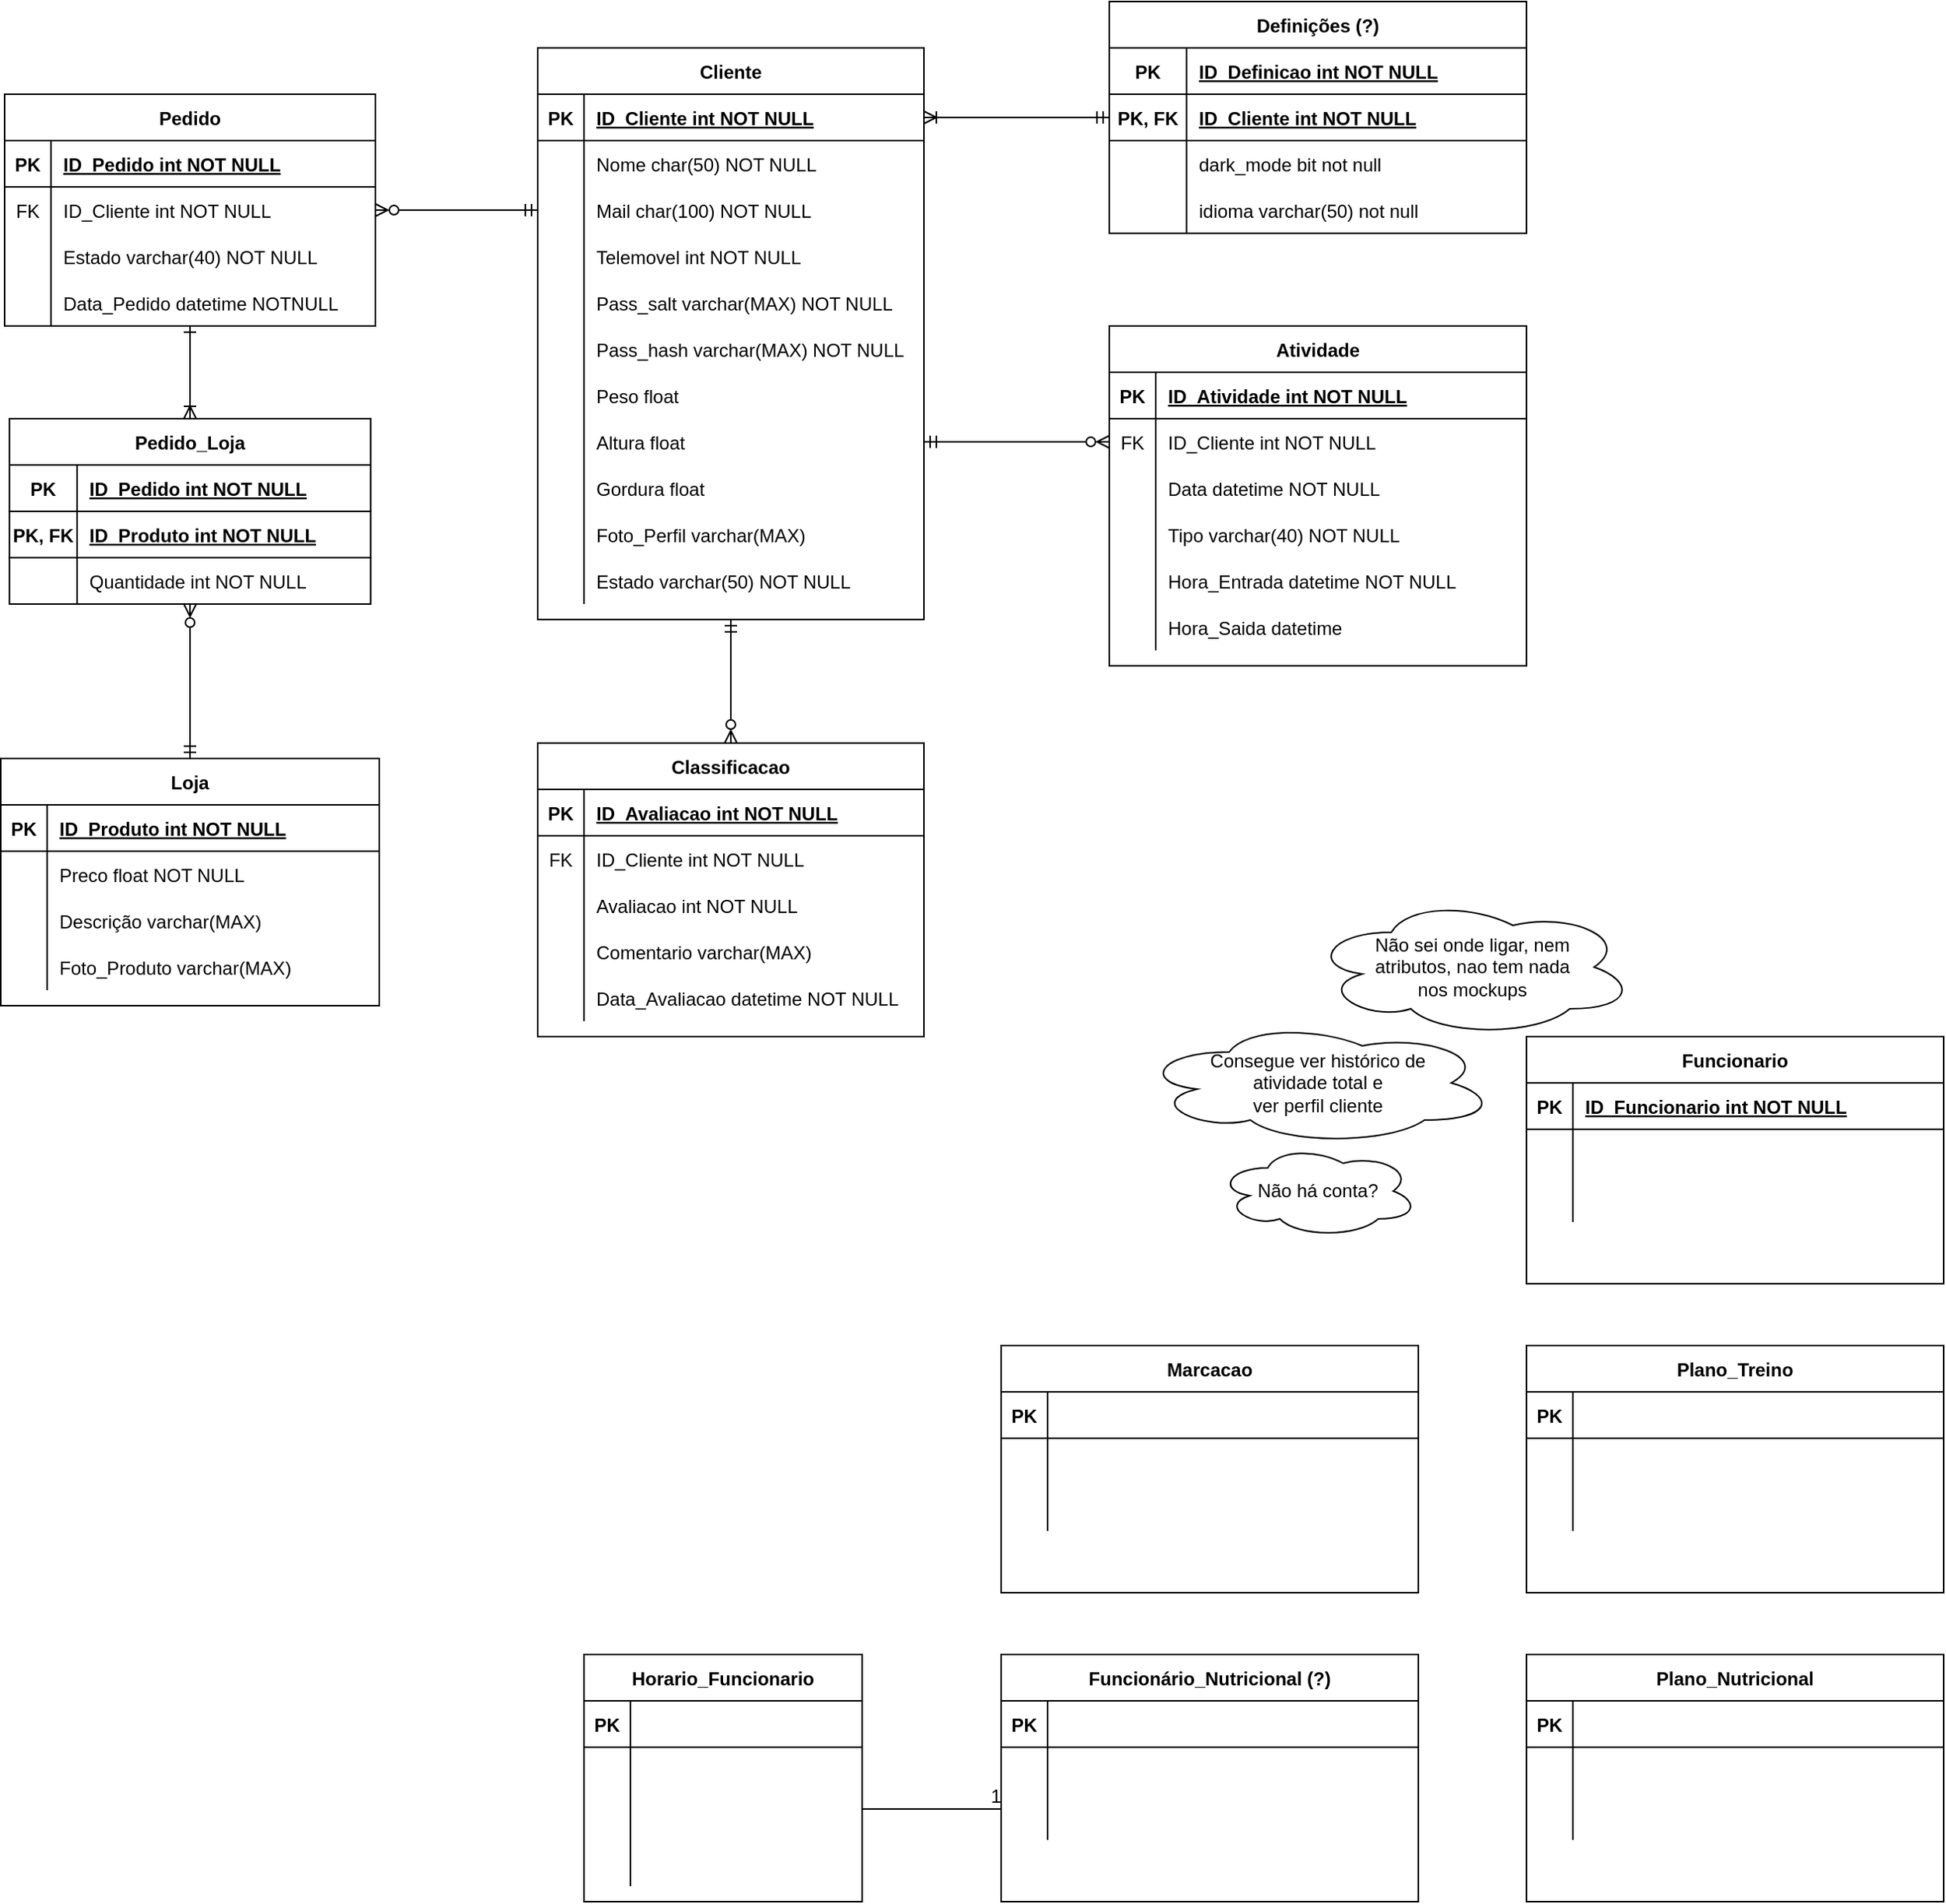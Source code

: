 <mxfile version="20.5.1" type="device"><diagram id="R2lEEEUBdFMjLlhIrx00" name="Page-1"><mxGraphModel dx="2231" dy="756" grid="1" gridSize="10" guides="1" tooltips="1" connect="1" arrows="1" fold="1" page="1" pageScale="1" pageWidth="850" pageHeight="1100" math="0" shadow="0" extFonts="Permanent Marker^https://fonts.googleapis.com/css?family=Permanent+Marker"><root><mxCell id="0"/><mxCell id="1" parent="0"/><mxCell id="C-vyLk0tnHw3VtMMgP7b-1" value="" style="edgeStyle=entityRelationEdgeStyle;endArrow=ERmandOne;startArrow=ERoneToMany;endFill=0;startFill=0;entryX=0;entryY=0.5;entryDx=0;entryDy=0;" parent="1" source="C-vyLk0tnHw3VtMMgP7b-24" target="k7tFB2n0Ae5cOl9miFBX-70" edge="1"><mxGeometry width="100" height="100" relative="1" as="geometry"><mxPoint x="340" y="720" as="sourcePoint"/><mxPoint x="440" y="620" as="targetPoint"/></mxGeometry></mxCell><mxCell id="C-vyLk0tnHw3VtMMgP7b-2" value="Definições (?)" style="shape=table;startSize=30;container=1;collapsible=1;childLayout=tableLayout;fixedRows=1;rowLines=0;fontStyle=1;align=center;resizeLast=1;" parent="1" vertex="1"><mxGeometry x="490" y="90" width="270" height="150" as="geometry"/></mxCell><mxCell id="C-vyLk0tnHw3VtMMgP7b-3" value="" style="shape=partialRectangle;collapsible=0;dropTarget=0;pointerEvents=0;fillColor=none;points=[[0,0.5],[1,0.5]];portConstraint=eastwest;top=0;left=0;right=0;bottom=1;" parent="C-vyLk0tnHw3VtMMgP7b-2" vertex="1"><mxGeometry y="30" width="270" height="30" as="geometry"/></mxCell><mxCell id="C-vyLk0tnHw3VtMMgP7b-4" value="PK" style="shape=partialRectangle;overflow=hidden;connectable=0;fillColor=none;top=0;left=0;bottom=0;right=0;fontStyle=1;" parent="C-vyLk0tnHw3VtMMgP7b-3" vertex="1"><mxGeometry width="50" height="30" as="geometry"><mxRectangle width="50" height="30" as="alternateBounds"/></mxGeometry></mxCell><mxCell id="C-vyLk0tnHw3VtMMgP7b-5" value="ID_Definicao int NOT NULL" style="shape=partialRectangle;overflow=hidden;connectable=0;fillColor=none;top=0;left=0;bottom=0;right=0;align=left;spacingLeft=6;fontStyle=5;" parent="C-vyLk0tnHw3VtMMgP7b-3" vertex="1"><mxGeometry x="50" width="220" height="30" as="geometry"><mxRectangle width="220" height="30" as="alternateBounds"/></mxGeometry></mxCell><mxCell id="k7tFB2n0Ae5cOl9miFBX-70" value="" style="shape=tableRow;horizontal=0;startSize=0;swimlaneHead=0;swimlaneBody=0;fillColor=none;collapsible=0;dropTarget=0;points=[[0,0.5],[1,0.5]];portConstraint=eastwest;top=0;left=0;right=0;bottom=1;" parent="C-vyLk0tnHw3VtMMgP7b-2" vertex="1"><mxGeometry y="60" width="270" height="30" as="geometry"/></mxCell><mxCell id="k7tFB2n0Ae5cOl9miFBX-71" value="PK, FK" style="shape=partialRectangle;connectable=0;fillColor=none;top=0;left=0;bottom=0;right=0;fontStyle=1;overflow=hidden;" parent="k7tFB2n0Ae5cOl9miFBX-70" vertex="1"><mxGeometry width="50" height="30" as="geometry"><mxRectangle width="50" height="30" as="alternateBounds"/></mxGeometry></mxCell><mxCell id="k7tFB2n0Ae5cOl9miFBX-72" value="ID_Cliente int NOT NULL" style="shape=partialRectangle;connectable=0;fillColor=none;top=0;left=0;bottom=0;right=0;align=left;spacingLeft=6;fontStyle=5;overflow=hidden;" parent="k7tFB2n0Ae5cOl9miFBX-70" vertex="1"><mxGeometry x="50" width="220" height="30" as="geometry"><mxRectangle width="220" height="30" as="alternateBounds"/></mxGeometry></mxCell><mxCell id="C-vyLk0tnHw3VtMMgP7b-6" value="" style="shape=partialRectangle;collapsible=0;dropTarget=0;pointerEvents=0;fillColor=none;points=[[0,0.5],[1,0.5]];portConstraint=eastwest;top=0;left=0;right=0;bottom=0;" parent="C-vyLk0tnHw3VtMMgP7b-2" vertex="1"><mxGeometry y="90" width="270" height="30" as="geometry"/></mxCell><mxCell id="C-vyLk0tnHw3VtMMgP7b-7" value="" style="shape=partialRectangle;overflow=hidden;connectable=0;fillColor=none;top=0;left=0;bottom=0;right=0;" parent="C-vyLk0tnHw3VtMMgP7b-6" vertex="1"><mxGeometry width="50" height="30" as="geometry"><mxRectangle width="50" height="30" as="alternateBounds"/></mxGeometry></mxCell><mxCell id="C-vyLk0tnHw3VtMMgP7b-8" value="dark_mode bit not null" style="shape=partialRectangle;overflow=hidden;connectable=0;fillColor=none;top=0;left=0;bottom=0;right=0;align=left;spacingLeft=6;" parent="C-vyLk0tnHw3VtMMgP7b-6" vertex="1"><mxGeometry x="50" width="220" height="30" as="geometry"><mxRectangle width="220" height="30" as="alternateBounds"/></mxGeometry></mxCell><mxCell id="C-vyLk0tnHw3VtMMgP7b-9" value="" style="shape=partialRectangle;collapsible=0;dropTarget=0;pointerEvents=0;fillColor=none;points=[[0,0.5],[1,0.5]];portConstraint=eastwest;top=0;left=0;right=0;bottom=0;" parent="C-vyLk0tnHw3VtMMgP7b-2" vertex="1"><mxGeometry y="120" width="270" height="30" as="geometry"/></mxCell><mxCell id="C-vyLk0tnHw3VtMMgP7b-10" value="" style="shape=partialRectangle;overflow=hidden;connectable=0;fillColor=none;top=0;left=0;bottom=0;right=0;" parent="C-vyLk0tnHw3VtMMgP7b-9" vertex="1"><mxGeometry width="50" height="30" as="geometry"><mxRectangle width="50" height="30" as="alternateBounds"/></mxGeometry></mxCell><mxCell id="C-vyLk0tnHw3VtMMgP7b-11" value="idioma varchar(50) not null" style="shape=partialRectangle;overflow=hidden;connectable=0;fillColor=none;top=0;left=0;bottom=0;right=0;align=left;spacingLeft=6;" parent="C-vyLk0tnHw3VtMMgP7b-9" vertex="1"><mxGeometry x="50" width="220" height="30" as="geometry"><mxRectangle width="220" height="30" as="alternateBounds"/></mxGeometry></mxCell><mxCell id="k7tFB2n0Ae5cOl9miFBX-222" style="edgeStyle=orthogonalEdgeStyle;rounded=0;orthogonalLoop=1;jettySize=auto;html=1;entryX=0.5;entryY=0;entryDx=0;entryDy=0;startArrow=ERmandOne;startFill=0;endArrow=ERzeroToMany;endFill=0;" parent="1" source="C-vyLk0tnHw3VtMMgP7b-23" target="k7tFB2n0Ae5cOl9miFBX-203" edge="1"><mxGeometry relative="1" as="geometry"/></mxCell><mxCell id="C-vyLk0tnHw3VtMMgP7b-23" value="Cliente" style="shape=table;startSize=30;container=1;collapsible=1;childLayout=tableLayout;fixedRows=1;rowLines=0;fontStyle=1;align=center;resizeLast=1;" parent="1" vertex="1"><mxGeometry x="120" y="120" width="250" height="370" as="geometry"/></mxCell><mxCell id="C-vyLk0tnHw3VtMMgP7b-24" value="" style="shape=partialRectangle;collapsible=0;dropTarget=0;pointerEvents=0;fillColor=none;points=[[0,0.5],[1,0.5]];portConstraint=eastwest;top=0;left=0;right=0;bottom=1;" parent="C-vyLk0tnHw3VtMMgP7b-23" vertex="1"><mxGeometry y="30" width="250" height="30" as="geometry"/></mxCell><mxCell id="C-vyLk0tnHw3VtMMgP7b-25" value="PK" style="shape=partialRectangle;overflow=hidden;connectable=0;fillColor=none;top=0;left=0;bottom=0;right=0;fontStyle=1;" parent="C-vyLk0tnHw3VtMMgP7b-24" vertex="1"><mxGeometry width="30" height="30" as="geometry"><mxRectangle width="30" height="30" as="alternateBounds"/></mxGeometry></mxCell><mxCell id="C-vyLk0tnHw3VtMMgP7b-26" value="ID_Cliente int NOT NULL " style="shape=partialRectangle;overflow=hidden;connectable=0;fillColor=none;top=0;left=0;bottom=0;right=0;align=left;spacingLeft=6;fontStyle=5;" parent="C-vyLk0tnHw3VtMMgP7b-24" vertex="1"><mxGeometry x="30" width="220" height="30" as="geometry"><mxRectangle width="220" height="30" as="alternateBounds"/></mxGeometry></mxCell><mxCell id="C-vyLk0tnHw3VtMMgP7b-27" value="" style="shape=partialRectangle;collapsible=0;dropTarget=0;pointerEvents=0;fillColor=none;points=[[0,0.5],[1,0.5]];portConstraint=eastwest;top=0;left=0;right=0;bottom=0;" parent="C-vyLk0tnHw3VtMMgP7b-23" vertex="1"><mxGeometry y="60" width="250" height="30" as="geometry"/></mxCell><mxCell id="C-vyLk0tnHw3VtMMgP7b-28" value="" style="shape=partialRectangle;overflow=hidden;connectable=0;fillColor=none;top=0;left=0;bottom=0;right=0;" parent="C-vyLk0tnHw3VtMMgP7b-27" vertex="1"><mxGeometry width="30" height="30" as="geometry"><mxRectangle width="30" height="30" as="alternateBounds"/></mxGeometry></mxCell><mxCell id="C-vyLk0tnHw3VtMMgP7b-29" value="Nome char(50) NOT NULL" style="shape=partialRectangle;overflow=hidden;connectable=0;fillColor=none;top=0;left=0;bottom=0;right=0;align=left;spacingLeft=6;" parent="C-vyLk0tnHw3VtMMgP7b-27" vertex="1"><mxGeometry x="30" width="220" height="30" as="geometry"><mxRectangle width="220" height="30" as="alternateBounds"/></mxGeometry></mxCell><mxCell id="k7tFB2n0Ae5cOl9miFBX-39" value="" style="shape=tableRow;horizontal=0;startSize=0;swimlaneHead=0;swimlaneBody=0;fillColor=none;collapsible=0;dropTarget=0;points=[[0,0.5],[1,0.5]];portConstraint=eastwest;top=0;left=0;right=0;bottom=0;" parent="C-vyLk0tnHw3VtMMgP7b-23" vertex="1"><mxGeometry y="90" width="250" height="30" as="geometry"/></mxCell><mxCell id="k7tFB2n0Ae5cOl9miFBX-40" value="" style="shape=partialRectangle;connectable=0;fillColor=none;top=0;left=0;bottom=0;right=0;editable=1;overflow=hidden;" parent="k7tFB2n0Ae5cOl9miFBX-39" vertex="1"><mxGeometry width="30" height="30" as="geometry"><mxRectangle width="30" height="30" as="alternateBounds"/></mxGeometry></mxCell><mxCell id="k7tFB2n0Ae5cOl9miFBX-41" value="Mail char(100) NOT NULL" style="shape=partialRectangle;connectable=0;fillColor=none;top=0;left=0;bottom=0;right=0;align=left;spacingLeft=6;overflow=hidden;" parent="k7tFB2n0Ae5cOl9miFBX-39" vertex="1"><mxGeometry x="30" width="220" height="30" as="geometry"><mxRectangle width="220" height="30" as="alternateBounds"/></mxGeometry></mxCell><mxCell id="k7tFB2n0Ae5cOl9miFBX-42" value="" style="shape=tableRow;horizontal=0;startSize=0;swimlaneHead=0;swimlaneBody=0;fillColor=none;collapsible=0;dropTarget=0;points=[[0,0.5],[1,0.5]];portConstraint=eastwest;top=0;left=0;right=0;bottom=0;" parent="C-vyLk0tnHw3VtMMgP7b-23" vertex="1"><mxGeometry y="120" width="250" height="30" as="geometry"/></mxCell><mxCell id="k7tFB2n0Ae5cOl9miFBX-43" value="" style="shape=partialRectangle;connectable=0;fillColor=none;top=0;left=0;bottom=0;right=0;editable=1;overflow=hidden;" parent="k7tFB2n0Ae5cOl9miFBX-42" vertex="1"><mxGeometry width="30" height="30" as="geometry"><mxRectangle width="30" height="30" as="alternateBounds"/></mxGeometry></mxCell><mxCell id="k7tFB2n0Ae5cOl9miFBX-44" value="Telemovel int NOT NULL" style="shape=partialRectangle;connectable=0;fillColor=none;top=0;left=0;bottom=0;right=0;align=left;spacingLeft=6;overflow=hidden;" parent="k7tFB2n0Ae5cOl9miFBX-42" vertex="1"><mxGeometry x="30" width="220" height="30" as="geometry"><mxRectangle width="220" height="30" as="alternateBounds"/></mxGeometry></mxCell><mxCell id="k7tFB2n0Ae5cOl9miFBX-48" value="" style="shape=tableRow;horizontal=0;startSize=0;swimlaneHead=0;swimlaneBody=0;fillColor=none;collapsible=0;dropTarget=0;points=[[0,0.5],[1,0.5]];portConstraint=eastwest;top=0;left=0;right=0;bottom=0;" parent="C-vyLk0tnHw3VtMMgP7b-23" vertex="1"><mxGeometry y="150" width="250" height="30" as="geometry"/></mxCell><mxCell id="k7tFB2n0Ae5cOl9miFBX-49" value="" style="shape=partialRectangle;connectable=0;fillColor=none;top=0;left=0;bottom=0;right=0;editable=1;overflow=hidden;" parent="k7tFB2n0Ae5cOl9miFBX-48" vertex="1"><mxGeometry width="30" height="30" as="geometry"><mxRectangle width="30" height="30" as="alternateBounds"/></mxGeometry></mxCell><mxCell id="k7tFB2n0Ae5cOl9miFBX-50" value="Pass_salt varchar(MAX) NOT NULL" style="shape=partialRectangle;connectable=0;fillColor=none;top=0;left=0;bottom=0;right=0;align=left;spacingLeft=6;overflow=hidden;" parent="k7tFB2n0Ae5cOl9miFBX-48" vertex="1"><mxGeometry x="30" width="220" height="30" as="geometry"><mxRectangle width="220" height="30" as="alternateBounds"/></mxGeometry></mxCell><mxCell id="k7tFB2n0Ae5cOl9miFBX-45" value="" style="shape=tableRow;horizontal=0;startSize=0;swimlaneHead=0;swimlaneBody=0;fillColor=none;collapsible=0;dropTarget=0;points=[[0,0.5],[1,0.5]];portConstraint=eastwest;top=0;left=0;right=0;bottom=0;" parent="C-vyLk0tnHw3VtMMgP7b-23" vertex="1"><mxGeometry y="180" width="250" height="30" as="geometry"/></mxCell><mxCell id="k7tFB2n0Ae5cOl9miFBX-46" value="" style="shape=partialRectangle;connectable=0;fillColor=none;top=0;left=0;bottom=0;right=0;editable=1;overflow=hidden;" parent="k7tFB2n0Ae5cOl9miFBX-45" vertex="1"><mxGeometry width="30" height="30" as="geometry"><mxRectangle width="30" height="30" as="alternateBounds"/></mxGeometry></mxCell><mxCell id="k7tFB2n0Ae5cOl9miFBX-47" value="Pass_hash varchar(MAX) NOT NULL" style="shape=partialRectangle;connectable=0;fillColor=none;top=0;left=0;bottom=0;right=0;align=left;spacingLeft=6;overflow=hidden;" parent="k7tFB2n0Ae5cOl9miFBX-45" vertex="1"><mxGeometry x="30" width="220" height="30" as="geometry"><mxRectangle width="220" height="30" as="alternateBounds"/></mxGeometry></mxCell><mxCell id="k7tFB2n0Ae5cOl9miFBX-54" value="" style="shape=tableRow;horizontal=0;startSize=0;swimlaneHead=0;swimlaneBody=0;fillColor=none;collapsible=0;dropTarget=0;points=[[0,0.5],[1,0.5]];portConstraint=eastwest;top=0;left=0;right=0;bottom=0;" parent="C-vyLk0tnHw3VtMMgP7b-23" vertex="1"><mxGeometry y="210" width="250" height="30" as="geometry"/></mxCell><mxCell id="k7tFB2n0Ae5cOl9miFBX-55" value="" style="shape=partialRectangle;connectable=0;fillColor=none;top=0;left=0;bottom=0;right=0;editable=1;overflow=hidden;" parent="k7tFB2n0Ae5cOl9miFBX-54" vertex="1"><mxGeometry width="30" height="30" as="geometry"><mxRectangle width="30" height="30" as="alternateBounds"/></mxGeometry></mxCell><mxCell id="k7tFB2n0Ae5cOl9miFBX-56" value="Peso float" style="shape=partialRectangle;connectable=0;fillColor=none;top=0;left=0;bottom=0;right=0;align=left;spacingLeft=6;overflow=hidden;" parent="k7tFB2n0Ae5cOl9miFBX-54" vertex="1"><mxGeometry x="30" width="220" height="30" as="geometry"><mxRectangle width="220" height="30" as="alternateBounds"/></mxGeometry></mxCell><mxCell id="k7tFB2n0Ae5cOl9miFBX-36" value="" style="shape=tableRow;horizontal=0;startSize=0;swimlaneHead=0;swimlaneBody=0;fillColor=none;collapsible=0;dropTarget=0;points=[[0,0.5],[1,0.5]];portConstraint=eastwest;top=0;left=0;right=0;bottom=0;" parent="C-vyLk0tnHw3VtMMgP7b-23" vertex="1"><mxGeometry y="240" width="250" height="30" as="geometry"/></mxCell><mxCell id="k7tFB2n0Ae5cOl9miFBX-37" value="" style="shape=partialRectangle;connectable=0;fillColor=none;top=0;left=0;bottom=0;right=0;editable=1;overflow=hidden;" parent="k7tFB2n0Ae5cOl9miFBX-36" vertex="1"><mxGeometry width="30" height="30" as="geometry"><mxRectangle width="30" height="30" as="alternateBounds"/></mxGeometry></mxCell><mxCell id="k7tFB2n0Ae5cOl9miFBX-38" value="Altura float" style="shape=partialRectangle;connectable=0;fillColor=none;top=0;left=0;bottom=0;right=0;align=left;spacingLeft=6;overflow=hidden;" parent="k7tFB2n0Ae5cOl9miFBX-36" vertex="1"><mxGeometry x="30" width="220" height="30" as="geometry"><mxRectangle width="220" height="30" as="alternateBounds"/></mxGeometry></mxCell><mxCell id="k7tFB2n0Ae5cOl9miFBX-51" value="" style="shape=tableRow;horizontal=0;startSize=0;swimlaneHead=0;swimlaneBody=0;fillColor=none;collapsible=0;dropTarget=0;points=[[0,0.5],[1,0.5]];portConstraint=eastwest;top=0;left=0;right=0;bottom=0;" parent="C-vyLk0tnHw3VtMMgP7b-23" vertex="1"><mxGeometry y="270" width="250" height="30" as="geometry"/></mxCell><mxCell id="k7tFB2n0Ae5cOl9miFBX-52" value="" style="shape=partialRectangle;connectable=0;fillColor=none;top=0;left=0;bottom=0;right=0;editable=1;overflow=hidden;" parent="k7tFB2n0Ae5cOl9miFBX-51" vertex="1"><mxGeometry width="30" height="30" as="geometry"><mxRectangle width="30" height="30" as="alternateBounds"/></mxGeometry></mxCell><mxCell id="k7tFB2n0Ae5cOl9miFBX-53" value="Gordura float" style="shape=partialRectangle;connectable=0;fillColor=none;top=0;left=0;bottom=0;right=0;align=left;spacingLeft=6;overflow=hidden;" parent="k7tFB2n0Ae5cOl9miFBX-51" vertex="1"><mxGeometry x="30" width="220" height="30" as="geometry"><mxRectangle width="220" height="30" as="alternateBounds"/></mxGeometry></mxCell><mxCell id="k7tFB2n0Ae5cOl9miFBX-57" value="" style="shape=tableRow;horizontal=0;startSize=0;swimlaneHead=0;swimlaneBody=0;fillColor=none;collapsible=0;dropTarget=0;points=[[0,0.5],[1,0.5]];portConstraint=eastwest;top=0;left=0;right=0;bottom=0;" parent="C-vyLk0tnHw3VtMMgP7b-23" vertex="1"><mxGeometry y="300" width="250" height="30" as="geometry"/></mxCell><mxCell id="k7tFB2n0Ae5cOl9miFBX-58" value="" style="shape=partialRectangle;connectable=0;fillColor=none;top=0;left=0;bottom=0;right=0;editable=1;overflow=hidden;" parent="k7tFB2n0Ae5cOl9miFBX-57" vertex="1"><mxGeometry width="30" height="30" as="geometry"><mxRectangle width="30" height="30" as="alternateBounds"/></mxGeometry></mxCell><mxCell id="k7tFB2n0Ae5cOl9miFBX-59" value="Foto_Perfil varchar(MAX)" style="shape=partialRectangle;connectable=0;fillColor=none;top=0;left=0;bottom=0;right=0;align=left;spacingLeft=6;overflow=hidden;" parent="k7tFB2n0Ae5cOl9miFBX-57" vertex="1"><mxGeometry x="30" width="220" height="30" as="geometry"><mxRectangle width="220" height="30" as="alternateBounds"/></mxGeometry></mxCell><mxCell id="k7tFB2n0Ae5cOl9miFBX-60" value="" style="shape=tableRow;horizontal=0;startSize=0;swimlaneHead=0;swimlaneBody=0;fillColor=none;collapsible=0;dropTarget=0;points=[[0,0.5],[1,0.5]];portConstraint=eastwest;top=0;left=0;right=0;bottom=0;" parent="C-vyLk0tnHw3VtMMgP7b-23" vertex="1"><mxGeometry y="330" width="250" height="30" as="geometry"/></mxCell><mxCell id="k7tFB2n0Ae5cOl9miFBX-61" value="" style="shape=partialRectangle;connectable=0;fillColor=none;top=0;left=0;bottom=0;right=0;editable=1;overflow=hidden;" parent="k7tFB2n0Ae5cOl9miFBX-60" vertex="1"><mxGeometry width="30" height="30" as="geometry"><mxRectangle width="30" height="30" as="alternateBounds"/></mxGeometry></mxCell><mxCell id="k7tFB2n0Ae5cOl9miFBX-62" value="Estado varchar(50) NOT NULL" style="shape=partialRectangle;connectable=0;fillColor=none;top=0;left=0;bottom=0;right=0;align=left;spacingLeft=6;overflow=hidden;" parent="k7tFB2n0Ae5cOl9miFBX-60" vertex="1"><mxGeometry x="30" width="220" height="30" as="geometry"><mxRectangle width="220" height="30" as="alternateBounds"/></mxGeometry></mxCell><mxCell id="k7tFB2n0Ae5cOl9miFBX-86" value="Atividade" style="shape=table;startSize=30;container=1;collapsible=1;childLayout=tableLayout;fixedRows=1;rowLines=0;fontStyle=1;align=center;resizeLast=1;" parent="1" vertex="1"><mxGeometry x="490" y="300" width="270" height="220" as="geometry"/></mxCell><mxCell id="k7tFB2n0Ae5cOl9miFBX-87" value="" style="shape=tableRow;horizontal=0;startSize=0;swimlaneHead=0;swimlaneBody=0;fillColor=none;collapsible=0;dropTarget=0;points=[[0,0.5],[1,0.5]];portConstraint=eastwest;top=0;left=0;right=0;bottom=1;" parent="k7tFB2n0Ae5cOl9miFBX-86" vertex="1"><mxGeometry y="30" width="270" height="30" as="geometry"/></mxCell><mxCell id="k7tFB2n0Ae5cOl9miFBX-88" value="PK" style="shape=partialRectangle;connectable=0;fillColor=none;top=0;left=0;bottom=0;right=0;fontStyle=1;overflow=hidden;" parent="k7tFB2n0Ae5cOl9miFBX-87" vertex="1"><mxGeometry width="30" height="30" as="geometry"><mxRectangle width="30" height="30" as="alternateBounds"/></mxGeometry></mxCell><mxCell id="k7tFB2n0Ae5cOl9miFBX-89" value="ID_Atividade int NOT NULL" style="shape=partialRectangle;connectable=0;fillColor=none;top=0;left=0;bottom=0;right=0;align=left;spacingLeft=6;fontStyle=5;overflow=hidden;" parent="k7tFB2n0Ae5cOl9miFBX-87" vertex="1"><mxGeometry x="30" width="240" height="30" as="geometry"><mxRectangle width="240" height="30" as="alternateBounds"/></mxGeometry></mxCell><mxCell id="k7tFB2n0Ae5cOl9miFBX-90" value="" style="shape=tableRow;horizontal=0;startSize=0;swimlaneHead=0;swimlaneBody=0;fillColor=none;collapsible=0;dropTarget=0;points=[[0,0.5],[1,0.5]];portConstraint=eastwest;top=0;left=0;right=0;bottom=0;" parent="k7tFB2n0Ae5cOl9miFBX-86" vertex="1"><mxGeometry y="60" width="270" height="30" as="geometry"/></mxCell><mxCell id="k7tFB2n0Ae5cOl9miFBX-91" value="FK" style="shape=partialRectangle;connectable=0;fillColor=none;top=0;left=0;bottom=0;right=0;editable=1;overflow=hidden;" parent="k7tFB2n0Ae5cOl9miFBX-90" vertex="1"><mxGeometry width="30" height="30" as="geometry"><mxRectangle width="30" height="30" as="alternateBounds"/></mxGeometry></mxCell><mxCell id="k7tFB2n0Ae5cOl9miFBX-92" value="ID_Cliente int NOT NULL" style="shape=partialRectangle;connectable=0;fillColor=none;top=0;left=0;bottom=0;right=0;align=left;spacingLeft=6;overflow=hidden;" parent="k7tFB2n0Ae5cOl9miFBX-90" vertex="1"><mxGeometry x="30" width="240" height="30" as="geometry"><mxRectangle width="240" height="30" as="alternateBounds"/></mxGeometry></mxCell><mxCell id="k7tFB2n0Ae5cOl9miFBX-93" value="" style="shape=tableRow;horizontal=0;startSize=0;swimlaneHead=0;swimlaneBody=0;fillColor=none;collapsible=0;dropTarget=0;points=[[0,0.5],[1,0.5]];portConstraint=eastwest;top=0;left=0;right=0;bottom=0;" parent="k7tFB2n0Ae5cOl9miFBX-86" vertex="1"><mxGeometry y="90" width="270" height="30" as="geometry"/></mxCell><mxCell id="k7tFB2n0Ae5cOl9miFBX-94" value="" style="shape=partialRectangle;connectable=0;fillColor=none;top=0;left=0;bottom=0;right=0;editable=1;overflow=hidden;" parent="k7tFB2n0Ae5cOl9miFBX-93" vertex="1"><mxGeometry width="30" height="30" as="geometry"><mxRectangle width="30" height="30" as="alternateBounds"/></mxGeometry></mxCell><mxCell id="k7tFB2n0Ae5cOl9miFBX-95" value="Data datetime NOT NULL" style="shape=partialRectangle;connectable=0;fillColor=none;top=0;left=0;bottom=0;right=0;align=left;spacingLeft=6;overflow=hidden;" parent="k7tFB2n0Ae5cOl9miFBX-93" vertex="1"><mxGeometry x="30" width="240" height="30" as="geometry"><mxRectangle width="240" height="30" as="alternateBounds"/></mxGeometry></mxCell><mxCell id="k7tFB2n0Ae5cOl9miFBX-96" value="" style="shape=tableRow;horizontal=0;startSize=0;swimlaneHead=0;swimlaneBody=0;fillColor=none;collapsible=0;dropTarget=0;points=[[0,0.5],[1,0.5]];portConstraint=eastwest;top=0;left=0;right=0;bottom=0;" parent="k7tFB2n0Ae5cOl9miFBX-86" vertex="1"><mxGeometry y="120" width="270" height="30" as="geometry"/></mxCell><mxCell id="k7tFB2n0Ae5cOl9miFBX-97" value="" style="shape=partialRectangle;connectable=0;fillColor=none;top=0;left=0;bottom=0;right=0;editable=1;overflow=hidden;" parent="k7tFB2n0Ae5cOl9miFBX-96" vertex="1"><mxGeometry width="30" height="30" as="geometry"><mxRectangle width="30" height="30" as="alternateBounds"/></mxGeometry></mxCell><mxCell id="k7tFB2n0Ae5cOl9miFBX-98" value="Tipo varchar(40) NOT NULL" style="shape=partialRectangle;connectable=0;fillColor=none;top=0;left=0;bottom=0;right=0;align=left;spacingLeft=6;overflow=hidden;" parent="k7tFB2n0Ae5cOl9miFBX-96" vertex="1"><mxGeometry x="30" width="240" height="30" as="geometry"><mxRectangle width="240" height="30" as="alternateBounds"/></mxGeometry></mxCell><mxCell id="k7tFB2n0Ae5cOl9miFBX-100" value="" style="shape=tableRow;horizontal=0;startSize=0;swimlaneHead=0;swimlaneBody=0;fillColor=none;collapsible=0;dropTarget=0;points=[[0,0.5],[1,0.5]];portConstraint=eastwest;top=0;left=0;right=0;bottom=0;" parent="k7tFB2n0Ae5cOl9miFBX-86" vertex="1"><mxGeometry y="150" width="270" height="30" as="geometry"/></mxCell><mxCell id="k7tFB2n0Ae5cOl9miFBX-101" value="" style="shape=partialRectangle;connectable=0;fillColor=none;top=0;left=0;bottom=0;right=0;editable=1;overflow=hidden;" parent="k7tFB2n0Ae5cOl9miFBX-100" vertex="1"><mxGeometry width="30" height="30" as="geometry"><mxRectangle width="30" height="30" as="alternateBounds"/></mxGeometry></mxCell><mxCell id="k7tFB2n0Ae5cOl9miFBX-102" value="Hora_Entrada datetime NOT NULL" style="shape=partialRectangle;connectable=0;fillColor=none;top=0;left=0;bottom=0;right=0;align=left;spacingLeft=6;overflow=hidden;" parent="k7tFB2n0Ae5cOl9miFBX-100" vertex="1"><mxGeometry x="30" width="240" height="30" as="geometry"><mxRectangle width="240" height="30" as="alternateBounds"/></mxGeometry></mxCell><mxCell id="k7tFB2n0Ae5cOl9miFBX-103" value="" style="shape=tableRow;horizontal=0;startSize=0;swimlaneHead=0;swimlaneBody=0;fillColor=none;collapsible=0;dropTarget=0;points=[[0,0.5],[1,0.5]];portConstraint=eastwest;top=0;left=0;right=0;bottom=0;" parent="k7tFB2n0Ae5cOl9miFBX-86" vertex="1"><mxGeometry y="180" width="270" height="30" as="geometry"/></mxCell><mxCell id="k7tFB2n0Ae5cOl9miFBX-104" value="" style="shape=partialRectangle;connectable=0;fillColor=none;top=0;left=0;bottom=0;right=0;editable=1;overflow=hidden;" parent="k7tFB2n0Ae5cOl9miFBX-103" vertex="1"><mxGeometry width="30" height="30" as="geometry"><mxRectangle width="30" height="30" as="alternateBounds"/></mxGeometry></mxCell><mxCell id="k7tFB2n0Ae5cOl9miFBX-105" value="Hora_Saida datetime" style="shape=partialRectangle;connectable=0;fillColor=none;top=0;left=0;bottom=0;right=0;align=left;spacingLeft=6;overflow=hidden;" parent="k7tFB2n0Ae5cOl9miFBX-103" vertex="1"><mxGeometry x="30" width="240" height="30" as="geometry"><mxRectangle width="240" height="30" as="alternateBounds"/></mxGeometry></mxCell><mxCell id="k7tFB2n0Ae5cOl9miFBX-99" style="edgeStyle=orthogonalEdgeStyle;rounded=0;orthogonalLoop=1;jettySize=auto;html=1;entryX=0;entryY=0.5;entryDx=0;entryDy=0;startArrow=ERmandOne;startFill=0;endArrow=ERzeroToMany;endFill=0;" parent="1" source="k7tFB2n0Ae5cOl9miFBX-36" target="k7tFB2n0Ae5cOl9miFBX-90" edge="1"><mxGeometry relative="1" as="geometry"/></mxCell><mxCell id="k7tFB2n0Ae5cOl9miFBX-133" style="edgeStyle=orthogonalEdgeStyle;rounded=0;orthogonalLoop=1;jettySize=auto;html=1;entryX=0.5;entryY=0;entryDx=0;entryDy=0;startArrow=ERone;startFill=0;endArrow=ERoneToMany;endFill=0;" parent="1" source="k7tFB2n0Ae5cOl9miFBX-106" target="k7tFB2n0Ae5cOl9miFBX-138" edge="1"><mxGeometry relative="1" as="geometry"/></mxCell><mxCell id="k7tFB2n0Ae5cOl9miFBX-106" value="Pedido" style="shape=table;startSize=30;container=1;collapsible=1;childLayout=tableLayout;fixedRows=1;rowLines=0;fontStyle=1;align=center;resizeLast=1;" parent="1" vertex="1"><mxGeometry x="-225" y="150" width="240" height="150" as="geometry"/></mxCell><mxCell id="k7tFB2n0Ae5cOl9miFBX-107" value="" style="shape=tableRow;horizontal=0;startSize=0;swimlaneHead=0;swimlaneBody=0;fillColor=none;collapsible=0;dropTarget=0;points=[[0,0.5],[1,0.5]];portConstraint=eastwest;top=0;left=0;right=0;bottom=1;" parent="k7tFB2n0Ae5cOl9miFBX-106" vertex="1"><mxGeometry y="30" width="240" height="30" as="geometry"/></mxCell><mxCell id="k7tFB2n0Ae5cOl9miFBX-108" value="PK" style="shape=partialRectangle;connectable=0;fillColor=none;top=0;left=0;bottom=0;right=0;fontStyle=1;overflow=hidden;" parent="k7tFB2n0Ae5cOl9miFBX-107" vertex="1"><mxGeometry width="30" height="30" as="geometry"><mxRectangle width="30" height="30" as="alternateBounds"/></mxGeometry></mxCell><mxCell id="k7tFB2n0Ae5cOl9miFBX-109" value="ID_Pedido int NOT NULL" style="shape=partialRectangle;connectable=0;fillColor=none;top=0;left=0;bottom=0;right=0;align=left;spacingLeft=6;fontStyle=5;overflow=hidden;" parent="k7tFB2n0Ae5cOl9miFBX-107" vertex="1"><mxGeometry x="30" width="210" height="30" as="geometry"><mxRectangle width="210" height="30" as="alternateBounds"/></mxGeometry></mxCell><mxCell id="k7tFB2n0Ae5cOl9miFBX-134" value="" style="shape=tableRow;horizontal=0;startSize=0;swimlaneHead=0;swimlaneBody=0;fillColor=none;collapsible=0;dropTarget=0;points=[[0,0.5],[1,0.5]];portConstraint=eastwest;top=0;left=0;right=0;bottom=0;" parent="k7tFB2n0Ae5cOl9miFBX-106" vertex="1"><mxGeometry y="60" width="240" height="30" as="geometry"/></mxCell><mxCell id="k7tFB2n0Ae5cOl9miFBX-135" value="FK" style="shape=partialRectangle;connectable=0;fillColor=none;top=0;left=0;bottom=0;right=0;fontStyle=0;overflow=hidden;" parent="k7tFB2n0Ae5cOl9miFBX-134" vertex="1"><mxGeometry width="30" height="30" as="geometry"><mxRectangle width="30" height="30" as="alternateBounds"/></mxGeometry></mxCell><mxCell id="k7tFB2n0Ae5cOl9miFBX-136" value="ID_Cliente int NOT NULL" style="shape=partialRectangle;connectable=0;fillColor=none;top=0;left=0;bottom=0;right=0;align=left;spacingLeft=6;fontStyle=0;overflow=hidden;" parent="k7tFB2n0Ae5cOl9miFBX-134" vertex="1"><mxGeometry x="30" width="210" height="30" as="geometry"><mxRectangle width="210" height="30" as="alternateBounds"/></mxGeometry></mxCell><mxCell id="k7tFB2n0Ae5cOl9miFBX-113" value="" style="shape=tableRow;horizontal=0;startSize=0;swimlaneHead=0;swimlaneBody=0;fillColor=none;collapsible=0;dropTarget=0;points=[[0,0.5],[1,0.5]];portConstraint=eastwest;top=0;left=0;right=0;bottom=0;" parent="k7tFB2n0Ae5cOl9miFBX-106" vertex="1"><mxGeometry y="90" width="240" height="30" as="geometry"/></mxCell><mxCell id="k7tFB2n0Ae5cOl9miFBX-114" value="" style="shape=partialRectangle;connectable=0;fillColor=none;top=0;left=0;bottom=0;right=0;editable=1;overflow=hidden;" parent="k7tFB2n0Ae5cOl9miFBX-113" vertex="1"><mxGeometry width="30" height="30" as="geometry"><mxRectangle width="30" height="30" as="alternateBounds"/></mxGeometry></mxCell><mxCell id="k7tFB2n0Ae5cOl9miFBX-115" value="Estado varchar(40) NOT NULL" style="shape=partialRectangle;connectable=0;fillColor=none;top=0;left=0;bottom=0;right=0;align=left;spacingLeft=6;overflow=hidden;" parent="k7tFB2n0Ae5cOl9miFBX-113" vertex="1"><mxGeometry x="30" width="210" height="30" as="geometry"><mxRectangle width="210" height="30" as="alternateBounds"/></mxGeometry></mxCell><mxCell id="k7tFB2n0Ae5cOl9miFBX-170" value="" style="shape=tableRow;horizontal=0;startSize=0;swimlaneHead=0;swimlaneBody=0;fillColor=none;collapsible=0;dropTarget=0;points=[[0,0.5],[1,0.5]];portConstraint=eastwest;top=0;left=0;right=0;bottom=0;" parent="k7tFB2n0Ae5cOl9miFBX-106" vertex="1"><mxGeometry y="120" width="240" height="30" as="geometry"/></mxCell><mxCell id="k7tFB2n0Ae5cOl9miFBX-171" value="" style="shape=partialRectangle;connectable=0;fillColor=none;top=0;left=0;bottom=0;right=0;editable=1;overflow=hidden;" parent="k7tFB2n0Ae5cOl9miFBX-170" vertex="1"><mxGeometry width="30" height="30" as="geometry"><mxRectangle width="30" height="30" as="alternateBounds"/></mxGeometry></mxCell><mxCell id="k7tFB2n0Ae5cOl9miFBX-172" value="Data_Pedido datetime NOTNULL" style="shape=partialRectangle;connectable=0;fillColor=none;top=0;left=0;bottom=0;right=0;align=left;spacingLeft=6;overflow=hidden;" parent="k7tFB2n0Ae5cOl9miFBX-170" vertex="1"><mxGeometry x="30" width="210" height="30" as="geometry"><mxRectangle width="210" height="30" as="alternateBounds"/></mxGeometry></mxCell><mxCell id="k7tFB2n0Ae5cOl9miFBX-119" style="edgeStyle=orthogonalEdgeStyle;rounded=0;orthogonalLoop=1;jettySize=auto;html=1;exitX=0;exitY=0.5;exitDx=0;exitDy=0;startArrow=ERmandOne;startFill=0;endArrow=ERzeroToMany;endFill=0;entryX=1;entryY=0.5;entryDx=0;entryDy=0;" parent="1" source="k7tFB2n0Ae5cOl9miFBX-39" target="k7tFB2n0Ae5cOl9miFBX-134" edge="1"><mxGeometry relative="1" as="geometry"><mxPoint y="255" as="targetPoint"/></mxGeometry></mxCell><mxCell id="k7tFB2n0Ae5cOl9miFBX-120" value="Loja" style="shape=table;startSize=30;container=1;collapsible=1;childLayout=tableLayout;fixedRows=1;rowLines=0;fontStyle=1;align=center;resizeLast=1;" parent="1" vertex="1"><mxGeometry x="-227.5" y="580" width="245" height="160" as="geometry"/></mxCell><mxCell id="k7tFB2n0Ae5cOl9miFBX-121" value="" style="shape=tableRow;horizontal=0;startSize=0;swimlaneHead=0;swimlaneBody=0;fillColor=none;collapsible=0;dropTarget=0;points=[[0,0.5],[1,0.5]];portConstraint=eastwest;top=0;left=0;right=0;bottom=1;" parent="k7tFB2n0Ae5cOl9miFBX-120" vertex="1"><mxGeometry y="30" width="245" height="30" as="geometry"/></mxCell><mxCell id="k7tFB2n0Ae5cOl9miFBX-122" value="PK" style="shape=partialRectangle;connectable=0;fillColor=none;top=0;left=0;bottom=0;right=0;fontStyle=1;overflow=hidden;" parent="k7tFB2n0Ae5cOl9miFBX-121" vertex="1"><mxGeometry width="30" height="30" as="geometry"><mxRectangle width="30" height="30" as="alternateBounds"/></mxGeometry></mxCell><mxCell id="k7tFB2n0Ae5cOl9miFBX-123" value="ID_Produto int NOT NULL" style="shape=partialRectangle;connectable=0;fillColor=none;top=0;left=0;bottom=0;right=0;align=left;spacingLeft=6;fontStyle=5;overflow=hidden;" parent="k7tFB2n0Ae5cOl9miFBX-121" vertex="1"><mxGeometry x="30" width="215" height="30" as="geometry"><mxRectangle width="215" height="30" as="alternateBounds"/></mxGeometry></mxCell><mxCell id="k7tFB2n0Ae5cOl9miFBX-124" value="" style="shape=tableRow;horizontal=0;startSize=0;swimlaneHead=0;swimlaneBody=0;fillColor=none;collapsible=0;dropTarget=0;points=[[0,0.5],[1,0.5]];portConstraint=eastwest;top=0;left=0;right=0;bottom=0;" parent="k7tFB2n0Ae5cOl9miFBX-120" vertex="1"><mxGeometry y="60" width="245" height="30" as="geometry"/></mxCell><mxCell id="k7tFB2n0Ae5cOl9miFBX-125" value="" style="shape=partialRectangle;connectable=0;fillColor=none;top=0;left=0;bottom=0;right=0;editable=1;overflow=hidden;" parent="k7tFB2n0Ae5cOl9miFBX-124" vertex="1"><mxGeometry width="30" height="30" as="geometry"><mxRectangle width="30" height="30" as="alternateBounds"/></mxGeometry></mxCell><mxCell id="k7tFB2n0Ae5cOl9miFBX-126" value="Preco float NOT NULL" style="shape=partialRectangle;connectable=0;fillColor=none;top=0;left=0;bottom=0;right=0;align=left;spacingLeft=6;overflow=hidden;" parent="k7tFB2n0Ae5cOl9miFBX-124" vertex="1"><mxGeometry x="30" width="215" height="30" as="geometry"><mxRectangle width="215" height="30" as="alternateBounds"/></mxGeometry></mxCell><mxCell id="k7tFB2n0Ae5cOl9miFBX-167" value="" style="shape=tableRow;horizontal=0;startSize=0;swimlaneHead=0;swimlaneBody=0;fillColor=none;collapsible=0;dropTarget=0;points=[[0,0.5],[1,0.5]];portConstraint=eastwest;top=0;left=0;right=0;bottom=0;" parent="k7tFB2n0Ae5cOl9miFBX-120" vertex="1"><mxGeometry y="90" width="245" height="30" as="geometry"/></mxCell><mxCell id="k7tFB2n0Ae5cOl9miFBX-168" value="" style="shape=partialRectangle;connectable=0;fillColor=none;top=0;left=0;bottom=0;right=0;editable=1;overflow=hidden;" parent="k7tFB2n0Ae5cOl9miFBX-167" vertex="1"><mxGeometry width="30" height="30" as="geometry"><mxRectangle width="30" height="30" as="alternateBounds"/></mxGeometry></mxCell><mxCell id="k7tFB2n0Ae5cOl9miFBX-169" value="Descrição varchar(MAX)" style="shape=partialRectangle;connectable=0;fillColor=none;top=0;left=0;bottom=0;right=0;align=left;spacingLeft=6;overflow=hidden;" parent="k7tFB2n0Ae5cOl9miFBX-167" vertex="1"><mxGeometry x="30" width="215" height="30" as="geometry"><mxRectangle width="215" height="30" as="alternateBounds"/></mxGeometry></mxCell><mxCell id="k7tFB2n0Ae5cOl9miFBX-127" value="" style="shape=tableRow;horizontal=0;startSize=0;swimlaneHead=0;swimlaneBody=0;fillColor=none;collapsible=0;dropTarget=0;points=[[0,0.5],[1,0.5]];portConstraint=eastwest;top=0;left=0;right=0;bottom=0;" parent="k7tFB2n0Ae5cOl9miFBX-120" vertex="1"><mxGeometry y="120" width="245" height="30" as="geometry"/></mxCell><mxCell id="k7tFB2n0Ae5cOl9miFBX-128" value="" style="shape=partialRectangle;connectable=0;fillColor=none;top=0;left=0;bottom=0;right=0;editable=1;overflow=hidden;" parent="k7tFB2n0Ae5cOl9miFBX-127" vertex="1"><mxGeometry width="30" height="30" as="geometry"><mxRectangle width="30" height="30" as="alternateBounds"/></mxGeometry></mxCell><mxCell id="k7tFB2n0Ae5cOl9miFBX-129" value="Foto_Produto varchar(MAX)" style="shape=partialRectangle;connectable=0;fillColor=none;top=0;left=0;bottom=0;right=0;align=left;spacingLeft=6;overflow=hidden;" parent="k7tFB2n0Ae5cOl9miFBX-127" vertex="1"><mxGeometry x="30" width="215" height="30" as="geometry"><mxRectangle width="215" height="30" as="alternateBounds"/></mxGeometry></mxCell><mxCell id="k7tFB2n0Ae5cOl9miFBX-163" style="edgeStyle=orthogonalEdgeStyle;rounded=0;orthogonalLoop=1;jettySize=auto;html=1;exitX=0.5;exitY=1;exitDx=0;exitDy=0;startArrow=ERzeroToMany;startFill=0;endArrow=ERmandOne;endFill=0;" parent="1" source="k7tFB2n0Ae5cOl9miFBX-138" edge="1"><mxGeometry relative="1" as="geometry"><mxPoint x="-105" y="580" as="targetPoint"/></mxGeometry></mxCell><mxCell id="k7tFB2n0Ae5cOl9miFBX-138" value="Pedido_Loja" style="shape=table;startSize=30;container=1;collapsible=1;childLayout=tableLayout;fixedRows=1;rowLines=0;fontStyle=1;align=center;resizeLast=1;" parent="1" vertex="1"><mxGeometry x="-221.87" y="360" width="233.75" height="120" as="geometry"/></mxCell><mxCell id="k7tFB2n0Ae5cOl9miFBX-139" value="" style="shape=tableRow;horizontal=0;startSize=0;swimlaneHead=0;swimlaneBody=0;fillColor=none;collapsible=0;dropTarget=0;points=[[0,0.5],[1,0.5]];portConstraint=eastwest;top=0;left=0;right=0;bottom=1;" parent="k7tFB2n0Ae5cOl9miFBX-138" vertex="1"><mxGeometry y="30" width="233.75" height="30" as="geometry"/></mxCell><mxCell id="k7tFB2n0Ae5cOl9miFBX-140" value="PK" style="shape=partialRectangle;connectable=0;fillColor=none;top=0;left=0;bottom=0;right=0;fontStyle=1;overflow=hidden;" parent="k7tFB2n0Ae5cOl9miFBX-139" vertex="1"><mxGeometry width="43.75" height="30" as="geometry"><mxRectangle width="43.75" height="30" as="alternateBounds"/></mxGeometry></mxCell><mxCell id="k7tFB2n0Ae5cOl9miFBX-141" value="ID_Pedido int NOT NULL" style="shape=partialRectangle;connectable=0;fillColor=none;top=0;left=0;bottom=0;right=0;align=left;spacingLeft=6;fontStyle=5;overflow=hidden;" parent="k7tFB2n0Ae5cOl9miFBX-139" vertex="1"><mxGeometry x="43.75" width="190" height="30" as="geometry"><mxRectangle width="190" height="30" as="alternateBounds"/></mxGeometry></mxCell><mxCell id="k7tFB2n0Ae5cOl9miFBX-164" value="" style="shape=tableRow;horizontal=0;startSize=0;swimlaneHead=0;swimlaneBody=0;fillColor=none;collapsible=0;dropTarget=0;points=[[0,0.5],[1,0.5]];portConstraint=eastwest;top=0;left=0;right=0;bottom=1;" parent="k7tFB2n0Ae5cOl9miFBX-138" vertex="1"><mxGeometry y="60" width="233.75" height="30" as="geometry"/></mxCell><mxCell id="k7tFB2n0Ae5cOl9miFBX-165" value="PK, FK" style="shape=partialRectangle;connectable=0;fillColor=none;top=0;left=0;bottom=0;right=0;fontStyle=1;overflow=hidden;" parent="k7tFB2n0Ae5cOl9miFBX-164" vertex="1"><mxGeometry width="43.75" height="30" as="geometry"><mxRectangle width="43.75" height="30" as="alternateBounds"/></mxGeometry></mxCell><mxCell id="k7tFB2n0Ae5cOl9miFBX-166" value="ID_Produto int NOT NULL" style="shape=partialRectangle;connectable=0;fillColor=none;top=0;left=0;bottom=0;right=0;align=left;spacingLeft=6;fontStyle=5;overflow=hidden;" parent="k7tFB2n0Ae5cOl9miFBX-164" vertex="1"><mxGeometry x="43.75" width="190" height="30" as="geometry"><mxRectangle width="190" height="30" as="alternateBounds"/></mxGeometry></mxCell><mxCell id="k7tFB2n0Ae5cOl9miFBX-145" value="" style="shape=tableRow;horizontal=0;startSize=0;swimlaneHead=0;swimlaneBody=0;fillColor=none;collapsible=0;dropTarget=0;points=[[0,0.5],[1,0.5]];portConstraint=eastwest;top=0;left=0;right=0;bottom=0;" parent="k7tFB2n0Ae5cOl9miFBX-138" vertex="1"><mxGeometry y="90" width="233.75" height="30" as="geometry"/></mxCell><mxCell id="k7tFB2n0Ae5cOl9miFBX-146" value="" style="shape=partialRectangle;connectable=0;fillColor=none;top=0;left=0;bottom=0;right=0;editable=1;overflow=hidden;" parent="k7tFB2n0Ae5cOl9miFBX-145" vertex="1"><mxGeometry width="43.75" height="30" as="geometry"><mxRectangle width="43.75" height="30" as="alternateBounds"/></mxGeometry></mxCell><mxCell id="k7tFB2n0Ae5cOl9miFBX-147" value="Quantidade int NOT NULL" style="shape=partialRectangle;connectable=0;fillColor=none;top=0;left=0;bottom=0;right=0;align=left;spacingLeft=6;overflow=hidden;" parent="k7tFB2n0Ae5cOl9miFBX-145" vertex="1"><mxGeometry x="43.75" width="190" height="30" as="geometry"><mxRectangle width="190" height="30" as="alternateBounds"/></mxGeometry></mxCell><mxCell id="k7tFB2n0Ae5cOl9miFBX-173" value="Funcionario" style="shape=table;startSize=30;container=1;collapsible=1;childLayout=tableLayout;fixedRows=1;rowLines=0;fontStyle=1;align=center;resizeLast=1;" parent="1" vertex="1"><mxGeometry x="760" y="760" width="270" height="160" as="geometry"/></mxCell><mxCell id="k7tFB2n0Ae5cOl9miFBX-174" value="" style="shape=tableRow;horizontal=0;startSize=0;swimlaneHead=0;swimlaneBody=0;fillColor=none;collapsible=0;dropTarget=0;points=[[0,0.5],[1,0.5]];portConstraint=eastwest;top=0;left=0;right=0;bottom=1;" parent="k7tFB2n0Ae5cOl9miFBX-173" vertex="1"><mxGeometry y="30" width="270" height="30" as="geometry"/></mxCell><mxCell id="k7tFB2n0Ae5cOl9miFBX-175" value="PK" style="shape=partialRectangle;connectable=0;fillColor=none;top=0;left=0;bottom=0;right=0;fontStyle=1;overflow=hidden;" parent="k7tFB2n0Ae5cOl9miFBX-174" vertex="1"><mxGeometry width="30" height="30" as="geometry"><mxRectangle width="30" height="30" as="alternateBounds"/></mxGeometry></mxCell><mxCell id="k7tFB2n0Ae5cOl9miFBX-176" value="ID_Funcionario int NOT NULL" style="shape=partialRectangle;connectable=0;fillColor=none;top=0;left=0;bottom=0;right=0;align=left;spacingLeft=6;fontStyle=5;overflow=hidden;" parent="k7tFB2n0Ae5cOl9miFBX-174" vertex="1"><mxGeometry x="30" width="240" height="30" as="geometry"><mxRectangle width="240" height="30" as="alternateBounds"/></mxGeometry></mxCell><mxCell id="k7tFB2n0Ae5cOl9miFBX-177" value="" style="shape=tableRow;horizontal=0;startSize=0;swimlaneHead=0;swimlaneBody=0;fillColor=none;collapsible=0;dropTarget=0;points=[[0,0.5],[1,0.5]];portConstraint=eastwest;top=0;left=0;right=0;bottom=0;" parent="k7tFB2n0Ae5cOl9miFBX-173" vertex="1"><mxGeometry y="60" width="270" height="30" as="geometry"/></mxCell><mxCell id="k7tFB2n0Ae5cOl9miFBX-178" value="" style="shape=partialRectangle;connectable=0;fillColor=none;top=0;left=0;bottom=0;right=0;editable=1;overflow=hidden;" parent="k7tFB2n0Ae5cOl9miFBX-177" vertex="1"><mxGeometry width="30" height="30" as="geometry"><mxRectangle width="30" height="30" as="alternateBounds"/></mxGeometry></mxCell><mxCell id="k7tFB2n0Ae5cOl9miFBX-179" value="" style="shape=partialRectangle;connectable=0;fillColor=none;top=0;left=0;bottom=0;right=0;align=left;spacingLeft=6;overflow=hidden;" parent="k7tFB2n0Ae5cOl9miFBX-177" vertex="1"><mxGeometry x="30" width="240" height="30" as="geometry"><mxRectangle width="240" height="30" as="alternateBounds"/></mxGeometry></mxCell><mxCell id="k7tFB2n0Ae5cOl9miFBX-180" value="" style="shape=tableRow;horizontal=0;startSize=0;swimlaneHead=0;swimlaneBody=0;fillColor=none;collapsible=0;dropTarget=0;points=[[0,0.5],[1,0.5]];portConstraint=eastwest;top=0;left=0;right=0;bottom=0;" parent="k7tFB2n0Ae5cOl9miFBX-173" vertex="1"><mxGeometry y="90" width="270" height="30" as="geometry"/></mxCell><mxCell id="k7tFB2n0Ae5cOl9miFBX-181" value="" style="shape=partialRectangle;connectable=0;fillColor=none;top=0;left=0;bottom=0;right=0;editable=1;overflow=hidden;" parent="k7tFB2n0Ae5cOl9miFBX-180" vertex="1"><mxGeometry width="30" height="30" as="geometry"><mxRectangle width="30" height="30" as="alternateBounds"/></mxGeometry></mxCell><mxCell id="k7tFB2n0Ae5cOl9miFBX-182" value="" style="shape=partialRectangle;connectable=0;fillColor=none;top=0;left=0;bottom=0;right=0;align=left;spacingLeft=6;overflow=hidden;" parent="k7tFB2n0Ae5cOl9miFBX-180" vertex="1"><mxGeometry x="30" width="240" height="30" as="geometry"><mxRectangle width="240" height="30" as="alternateBounds"/></mxGeometry></mxCell><mxCell id="k7tFB2n0Ae5cOl9miFBX-202" value="Não há conta?" style="ellipse;shape=cloud;whiteSpace=wrap;html=1;align=center;" parent="1" vertex="1"><mxGeometry x="560" y="830" width="130" height="60" as="geometry"/></mxCell><mxCell id="k7tFB2n0Ae5cOl9miFBX-203" value="Classificacao" style="shape=table;startSize=30;container=1;collapsible=1;childLayout=tableLayout;fixedRows=1;rowLines=0;fontStyle=1;align=center;resizeLast=1;" parent="1" vertex="1"><mxGeometry x="120" y="570" width="250" height="190" as="geometry"/></mxCell><mxCell id="k7tFB2n0Ae5cOl9miFBX-204" value="" style="shape=tableRow;horizontal=0;startSize=0;swimlaneHead=0;swimlaneBody=0;fillColor=none;collapsible=0;dropTarget=0;points=[[0,0.5],[1,0.5]];portConstraint=eastwest;top=0;left=0;right=0;bottom=1;" parent="k7tFB2n0Ae5cOl9miFBX-203" vertex="1"><mxGeometry y="30" width="250" height="30" as="geometry"/></mxCell><mxCell id="k7tFB2n0Ae5cOl9miFBX-205" value="PK" style="shape=partialRectangle;connectable=0;fillColor=none;top=0;left=0;bottom=0;right=0;fontStyle=1;overflow=hidden;" parent="k7tFB2n0Ae5cOl9miFBX-204" vertex="1"><mxGeometry width="30" height="30" as="geometry"><mxRectangle width="30" height="30" as="alternateBounds"/></mxGeometry></mxCell><mxCell id="k7tFB2n0Ae5cOl9miFBX-206" value="ID_Avaliacao int NOT NULL" style="shape=partialRectangle;connectable=0;fillColor=none;top=0;left=0;bottom=0;right=0;align=left;spacingLeft=6;fontStyle=5;overflow=hidden;" parent="k7tFB2n0Ae5cOl9miFBX-204" vertex="1"><mxGeometry x="30" width="220" height="30" as="geometry"><mxRectangle width="220" height="30" as="alternateBounds"/></mxGeometry></mxCell><mxCell id="k7tFB2n0Ae5cOl9miFBX-217" value="" style="shape=tableRow;horizontal=0;startSize=0;swimlaneHead=0;swimlaneBody=0;fillColor=none;collapsible=0;dropTarget=0;points=[[0,0.5],[1,0.5]];portConstraint=eastwest;top=0;left=0;right=0;bottom=0;" parent="k7tFB2n0Ae5cOl9miFBX-203" vertex="1"><mxGeometry y="60" width="250" height="30" as="geometry"/></mxCell><mxCell id="k7tFB2n0Ae5cOl9miFBX-218" value="FK" style="shape=partialRectangle;connectable=0;fillColor=none;top=0;left=0;bottom=0;right=0;fontStyle=0;overflow=hidden;" parent="k7tFB2n0Ae5cOl9miFBX-217" vertex="1"><mxGeometry width="30" height="30" as="geometry"><mxRectangle width="30" height="30" as="alternateBounds"/></mxGeometry></mxCell><mxCell id="k7tFB2n0Ae5cOl9miFBX-219" value="ID_Cliente int NOT NULL" style="shape=partialRectangle;connectable=0;fillColor=none;top=0;left=0;bottom=0;right=0;align=left;spacingLeft=6;fontStyle=0;overflow=hidden;" parent="k7tFB2n0Ae5cOl9miFBX-217" vertex="1"><mxGeometry x="30" width="220" height="30" as="geometry"><mxRectangle width="220" height="30" as="alternateBounds"/></mxGeometry></mxCell><mxCell id="k7tFB2n0Ae5cOl9miFBX-207" value="" style="shape=tableRow;horizontal=0;startSize=0;swimlaneHead=0;swimlaneBody=0;fillColor=none;collapsible=0;dropTarget=0;points=[[0,0.5],[1,0.5]];portConstraint=eastwest;top=0;left=0;right=0;bottom=0;" parent="k7tFB2n0Ae5cOl9miFBX-203" vertex="1"><mxGeometry y="90" width="250" height="30" as="geometry"/></mxCell><mxCell id="k7tFB2n0Ae5cOl9miFBX-208" value="" style="shape=partialRectangle;connectable=0;fillColor=none;top=0;left=0;bottom=0;right=0;editable=1;overflow=hidden;" parent="k7tFB2n0Ae5cOl9miFBX-207" vertex="1"><mxGeometry width="30" height="30" as="geometry"><mxRectangle width="30" height="30" as="alternateBounds"/></mxGeometry></mxCell><mxCell id="k7tFB2n0Ae5cOl9miFBX-209" value="Avaliacao int NOT NULL" style="shape=partialRectangle;connectable=0;fillColor=none;top=0;left=0;bottom=0;right=0;align=left;spacingLeft=6;overflow=hidden;" parent="k7tFB2n0Ae5cOl9miFBX-207" vertex="1"><mxGeometry x="30" width="220" height="30" as="geometry"><mxRectangle width="220" height="30" as="alternateBounds"/></mxGeometry></mxCell><mxCell id="k7tFB2n0Ae5cOl9miFBX-210" value="" style="shape=tableRow;horizontal=0;startSize=0;swimlaneHead=0;swimlaneBody=0;fillColor=none;collapsible=0;dropTarget=0;points=[[0,0.5],[1,0.5]];portConstraint=eastwest;top=0;left=0;right=0;bottom=0;" parent="k7tFB2n0Ae5cOl9miFBX-203" vertex="1"><mxGeometry y="120" width="250" height="30" as="geometry"/></mxCell><mxCell id="k7tFB2n0Ae5cOl9miFBX-211" value="" style="shape=partialRectangle;connectable=0;fillColor=none;top=0;left=0;bottom=0;right=0;editable=1;overflow=hidden;" parent="k7tFB2n0Ae5cOl9miFBX-210" vertex="1"><mxGeometry width="30" height="30" as="geometry"><mxRectangle width="30" height="30" as="alternateBounds"/></mxGeometry></mxCell><mxCell id="k7tFB2n0Ae5cOl9miFBX-212" value="Comentario varchar(MAX)" style="shape=partialRectangle;connectable=0;fillColor=none;top=0;left=0;bottom=0;right=0;align=left;spacingLeft=6;overflow=hidden;" parent="k7tFB2n0Ae5cOl9miFBX-210" vertex="1"><mxGeometry x="30" width="220" height="30" as="geometry"><mxRectangle width="220" height="30" as="alternateBounds"/></mxGeometry></mxCell><mxCell id="k7tFB2n0Ae5cOl9miFBX-213" value="" style="shape=tableRow;horizontal=0;startSize=0;swimlaneHead=0;swimlaneBody=0;fillColor=none;collapsible=0;dropTarget=0;points=[[0,0.5],[1,0.5]];portConstraint=eastwest;top=0;left=0;right=0;bottom=0;" parent="k7tFB2n0Ae5cOl9miFBX-203" vertex="1"><mxGeometry y="150" width="250" height="30" as="geometry"/></mxCell><mxCell id="k7tFB2n0Ae5cOl9miFBX-214" value="" style="shape=partialRectangle;connectable=0;fillColor=none;top=0;left=0;bottom=0;right=0;editable=1;overflow=hidden;" parent="k7tFB2n0Ae5cOl9miFBX-213" vertex="1"><mxGeometry width="30" height="30" as="geometry"><mxRectangle width="30" height="30" as="alternateBounds"/></mxGeometry></mxCell><mxCell id="k7tFB2n0Ae5cOl9miFBX-215" value="Data_Avaliacao datetime NOT NULL" style="shape=partialRectangle;connectable=0;fillColor=none;top=0;left=0;bottom=0;right=0;align=left;spacingLeft=6;overflow=hidden;" parent="k7tFB2n0Ae5cOl9miFBX-213" vertex="1"><mxGeometry x="30" width="220" height="30" as="geometry"><mxRectangle width="220" height="30" as="alternateBounds"/></mxGeometry></mxCell><mxCell id="k7tFB2n0Ae5cOl9miFBX-220" value="Não sei onde ligar, nem&lt;br&gt;atributos, nao tem nada&lt;br&gt;nos mockups" style="ellipse;shape=cloud;whiteSpace=wrap;html=1;align=center;" parent="1" vertex="1"><mxGeometry x="620" y="670" width="210" height="90" as="geometry"/></mxCell><mxCell id="k7tFB2n0Ae5cOl9miFBX-221" value="Consegue ver histórico de &lt;br&gt;atividade total e &lt;br&gt;ver perfil cliente" style="ellipse;shape=cloud;whiteSpace=wrap;html=1;align=center;" parent="1" vertex="1"><mxGeometry x="510" y="750" width="230" height="80" as="geometry"/></mxCell><mxCell id="k7tFB2n0Ae5cOl9miFBX-223" value="Plano_Treino" style="shape=table;startSize=30;container=1;collapsible=1;childLayout=tableLayout;fixedRows=1;rowLines=0;fontStyle=1;align=center;resizeLast=1;" parent="1" vertex="1"><mxGeometry x="760" y="960" width="270" height="160" as="geometry"/></mxCell><mxCell id="k7tFB2n0Ae5cOl9miFBX-224" value="" style="shape=tableRow;horizontal=0;startSize=0;swimlaneHead=0;swimlaneBody=0;fillColor=none;collapsible=0;dropTarget=0;points=[[0,0.5],[1,0.5]];portConstraint=eastwest;top=0;left=0;right=0;bottom=1;" parent="k7tFB2n0Ae5cOl9miFBX-223" vertex="1"><mxGeometry y="30" width="270" height="30" as="geometry"/></mxCell><mxCell id="k7tFB2n0Ae5cOl9miFBX-225" value="PK" style="shape=partialRectangle;connectable=0;fillColor=none;top=0;left=0;bottom=0;right=0;fontStyle=1;overflow=hidden;" parent="k7tFB2n0Ae5cOl9miFBX-224" vertex="1"><mxGeometry width="30" height="30" as="geometry"><mxRectangle width="30" height="30" as="alternateBounds"/></mxGeometry></mxCell><mxCell id="k7tFB2n0Ae5cOl9miFBX-226" value="" style="shape=partialRectangle;connectable=0;fillColor=none;top=0;left=0;bottom=0;right=0;align=left;spacingLeft=6;fontStyle=5;overflow=hidden;" parent="k7tFB2n0Ae5cOl9miFBX-224" vertex="1"><mxGeometry x="30" width="240" height="30" as="geometry"><mxRectangle width="240" height="30" as="alternateBounds"/></mxGeometry></mxCell><mxCell id="k7tFB2n0Ae5cOl9miFBX-227" value="" style="shape=tableRow;horizontal=0;startSize=0;swimlaneHead=0;swimlaneBody=0;fillColor=none;collapsible=0;dropTarget=0;points=[[0,0.5],[1,0.5]];portConstraint=eastwest;top=0;left=0;right=0;bottom=0;" parent="k7tFB2n0Ae5cOl9miFBX-223" vertex="1"><mxGeometry y="60" width="270" height="30" as="geometry"/></mxCell><mxCell id="k7tFB2n0Ae5cOl9miFBX-228" value="" style="shape=partialRectangle;connectable=0;fillColor=none;top=0;left=0;bottom=0;right=0;editable=1;overflow=hidden;" parent="k7tFB2n0Ae5cOl9miFBX-227" vertex="1"><mxGeometry width="30" height="30" as="geometry"><mxRectangle width="30" height="30" as="alternateBounds"/></mxGeometry></mxCell><mxCell id="k7tFB2n0Ae5cOl9miFBX-229" value="" style="shape=partialRectangle;connectable=0;fillColor=none;top=0;left=0;bottom=0;right=0;align=left;spacingLeft=6;overflow=hidden;" parent="k7tFB2n0Ae5cOl9miFBX-227" vertex="1"><mxGeometry x="30" width="240" height="30" as="geometry"><mxRectangle width="240" height="30" as="alternateBounds"/></mxGeometry></mxCell><mxCell id="k7tFB2n0Ae5cOl9miFBX-230" value="" style="shape=tableRow;horizontal=0;startSize=0;swimlaneHead=0;swimlaneBody=0;fillColor=none;collapsible=0;dropTarget=0;points=[[0,0.5],[1,0.5]];portConstraint=eastwest;top=0;left=0;right=0;bottom=0;" parent="k7tFB2n0Ae5cOl9miFBX-223" vertex="1"><mxGeometry y="90" width="270" height="30" as="geometry"/></mxCell><mxCell id="k7tFB2n0Ae5cOl9miFBX-231" value="" style="shape=partialRectangle;connectable=0;fillColor=none;top=0;left=0;bottom=0;right=0;editable=1;overflow=hidden;" parent="k7tFB2n0Ae5cOl9miFBX-230" vertex="1"><mxGeometry width="30" height="30" as="geometry"><mxRectangle width="30" height="30" as="alternateBounds"/></mxGeometry></mxCell><mxCell id="k7tFB2n0Ae5cOl9miFBX-232" value="" style="shape=partialRectangle;connectable=0;fillColor=none;top=0;left=0;bottom=0;right=0;align=left;spacingLeft=6;overflow=hidden;" parent="k7tFB2n0Ae5cOl9miFBX-230" vertex="1"><mxGeometry x="30" width="240" height="30" as="geometry"><mxRectangle width="240" height="30" as="alternateBounds"/></mxGeometry></mxCell><mxCell id="k7tFB2n0Ae5cOl9miFBX-233" value="Plano_Nutricional" style="shape=table;startSize=30;container=1;collapsible=1;childLayout=tableLayout;fixedRows=1;rowLines=0;fontStyle=1;align=center;resizeLast=1;" parent="1" vertex="1"><mxGeometry x="760" y="1160" width="270" height="160" as="geometry"/></mxCell><mxCell id="k7tFB2n0Ae5cOl9miFBX-234" value="" style="shape=tableRow;horizontal=0;startSize=0;swimlaneHead=0;swimlaneBody=0;fillColor=none;collapsible=0;dropTarget=0;points=[[0,0.5],[1,0.5]];portConstraint=eastwest;top=0;left=0;right=0;bottom=1;" parent="k7tFB2n0Ae5cOl9miFBX-233" vertex="1"><mxGeometry y="30" width="270" height="30" as="geometry"/></mxCell><mxCell id="k7tFB2n0Ae5cOl9miFBX-235" value="PK" style="shape=partialRectangle;connectable=0;fillColor=none;top=0;left=0;bottom=0;right=0;fontStyle=1;overflow=hidden;" parent="k7tFB2n0Ae5cOl9miFBX-234" vertex="1"><mxGeometry width="30" height="30" as="geometry"><mxRectangle width="30" height="30" as="alternateBounds"/></mxGeometry></mxCell><mxCell id="k7tFB2n0Ae5cOl9miFBX-236" value="" style="shape=partialRectangle;connectable=0;fillColor=none;top=0;left=0;bottom=0;right=0;align=left;spacingLeft=6;fontStyle=5;overflow=hidden;" parent="k7tFB2n0Ae5cOl9miFBX-234" vertex="1"><mxGeometry x="30" width="240" height="30" as="geometry"><mxRectangle width="240" height="30" as="alternateBounds"/></mxGeometry></mxCell><mxCell id="k7tFB2n0Ae5cOl9miFBX-237" value="" style="shape=tableRow;horizontal=0;startSize=0;swimlaneHead=0;swimlaneBody=0;fillColor=none;collapsible=0;dropTarget=0;points=[[0,0.5],[1,0.5]];portConstraint=eastwest;top=0;left=0;right=0;bottom=0;" parent="k7tFB2n0Ae5cOl9miFBX-233" vertex="1"><mxGeometry y="60" width="270" height="30" as="geometry"/></mxCell><mxCell id="k7tFB2n0Ae5cOl9miFBX-238" value="" style="shape=partialRectangle;connectable=0;fillColor=none;top=0;left=0;bottom=0;right=0;editable=1;overflow=hidden;" parent="k7tFB2n0Ae5cOl9miFBX-237" vertex="1"><mxGeometry width="30" height="30" as="geometry"><mxRectangle width="30" height="30" as="alternateBounds"/></mxGeometry></mxCell><mxCell id="k7tFB2n0Ae5cOl9miFBX-239" value="" style="shape=partialRectangle;connectable=0;fillColor=none;top=0;left=0;bottom=0;right=0;align=left;spacingLeft=6;overflow=hidden;" parent="k7tFB2n0Ae5cOl9miFBX-237" vertex="1"><mxGeometry x="30" width="240" height="30" as="geometry"><mxRectangle width="240" height="30" as="alternateBounds"/></mxGeometry></mxCell><mxCell id="k7tFB2n0Ae5cOl9miFBX-240" value="" style="shape=tableRow;horizontal=0;startSize=0;swimlaneHead=0;swimlaneBody=0;fillColor=none;collapsible=0;dropTarget=0;points=[[0,0.5],[1,0.5]];portConstraint=eastwest;top=0;left=0;right=0;bottom=0;" parent="k7tFB2n0Ae5cOl9miFBX-233" vertex="1"><mxGeometry y="90" width="270" height="30" as="geometry"/></mxCell><mxCell id="k7tFB2n0Ae5cOl9miFBX-241" value="" style="shape=partialRectangle;connectable=0;fillColor=none;top=0;left=0;bottom=0;right=0;editable=1;overflow=hidden;" parent="k7tFB2n0Ae5cOl9miFBX-240" vertex="1"><mxGeometry width="30" height="30" as="geometry"><mxRectangle width="30" height="30" as="alternateBounds"/></mxGeometry></mxCell><mxCell id="k7tFB2n0Ae5cOl9miFBX-242" value="" style="shape=partialRectangle;connectable=0;fillColor=none;top=0;left=0;bottom=0;right=0;align=left;spacingLeft=6;overflow=hidden;" parent="k7tFB2n0Ae5cOl9miFBX-240" vertex="1"><mxGeometry x="30" width="240" height="30" as="geometry"><mxRectangle width="240" height="30" as="alternateBounds"/></mxGeometry></mxCell><mxCell id="k7tFB2n0Ae5cOl9miFBX-243" value="Funcionário_Nutricional (?)" style="shape=table;startSize=30;container=1;collapsible=1;childLayout=tableLayout;fixedRows=1;rowLines=0;fontStyle=1;align=center;resizeLast=1;" parent="1" vertex="1"><mxGeometry x="420" y="1160" width="270" height="160" as="geometry"/></mxCell><mxCell id="k7tFB2n0Ae5cOl9miFBX-244" value="" style="shape=tableRow;horizontal=0;startSize=0;swimlaneHead=0;swimlaneBody=0;fillColor=none;collapsible=0;dropTarget=0;points=[[0,0.5],[1,0.5]];portConstraint=eastwest;top=0;left=0;right=0;bottom=1;" parent="k7tFB2n0Ae5cOl9miFBX-243" vertex="1"><mxGeometry y="30" width="270" height="30" as="geometry"/></mxCell><mxCell id="k7tFB2n0Ae5cOl9miFBX-245" value="PK" style="shape=partialRectangle;connectable=0;fillColor=none;top=0;left=0;bottom=0;right=0;fontStyle=1;overflow=hidden;" parent="k7tFB2n0Ae5cOl9miFBX-244" vertex="1"><mxGeometry width="30" height="30" as="geometry"><mxRectangle width="30" height="30" as="alternateBounds"/></mxGeometry></mxCell><mxCell id="k7tFB2n0Ae5cOl9miFBX-246" value="" style="shape=partialRectangle;connectable=0;fillColor=none;top=0;left=0;bottom=0;right=0;align=left;spacingLeft=6;fontStyle=5;overflow=hidden;" parent="k7tFB2n0Ae5cOl9miFBX-244" vertex="1"><mxGeometry x="30" width="240" height="30" as="geometry"><mxRectangle width="240" height="30" as="alternateBounds"/></mxGeometry></mxCell><mxCell id="k7tFB2n0Ae5cOl9miFBX-247" value="" style="shape=tableRow;horizontal=0;startSize=0;swimlaneHead=0;swimlaneBody=0;fillColor=none;collapsible=0;dropTarget=0;points=[[0,0.5],[1,0.5]];portConstraint=eastwest;top=0;left=0;right=0;bottom=0;" parent="k7tFB2n0Ae5cOl9miFBX-243" vertex="1"><mxGeometry y="60" width="270" height="30" as="geometry"/></mxCell><mxCell id="k7tFB2n0Ae5cOl9miFBX-248" value="" style="shape=partialRectangle;connectable=0;fillColor=none;top=0;left=0;bottom=0;right=0;editable=1;overflow=hidden;" parent="k7tFB2n0Ae5cOl9miFBX-247" vertex="1"><mxGeometry width="30" height="30" as="geometry"><mxRectangle width="30" height="30" as="alternateBounds"/></mxGeometry></mxCell><mxCell id="k7tFB2n0Ae5cOl9miFBX-249" value="" style="shape=partialRectangle;connectable=0;fillColor=none;top=0;left=0;bottom=0;right=0;align=left;spacingLeft=6;overflow=hidden;" parent="k7tFB2n0Ae5cOl9miFBX-247" vertex="1"><mxGeometry x="30" width="240" height="30" as="geometry"><mxRectangle width="240" height="30" as="alternateBounds"/></mxGeometry></mxCell><mxCell id="k7tFB2n0Ae5cOl9miFBX-250" value="" style="shape=tableRow;horizontal=0;startSize=0;swimlaneHead=0;swimlaneBody=0;fillColor=none;collapsible=0;dropTarget=0;points=[[0,0.5],[1,0.5]];portConstraint=eastwest;top=0;left=0;right=0;bottom=0;" parent="k7tFB2n0Ae5cOl9miFBX-243" vertex="1"><mxGeometry y="90" width="270" height="30" as="geometry"/></mxCell><mxCell id="k7tFB2n0Ae5cOl9miFBX-251" value="" style="shape=partialRectangle;connectable=0;fillColor=none;top=0;left=0;bottom=0;right=0;editable=1;overflow=hidden;" parent="k7tFB2n0Ae5cOl9miFBX-250" vertex="1"><mxGeometry width="30" height="30" as="geometry"><mxRectangle width="30" height="30" as="alternateBounds"/></mxGeometry></mxCell><mxCell id="k7tFB2n0Ae5cOl9miFBX-252" value="" style="shape=partialRectangle;connectable=0;fillColor=none;top=0;left=0;bottom=0;right=0;align=left;spacingLeft=6;overflow=hidden;" parent="k7tFB2n0Ae5cOl9miFBX-250" vertex="1"><mxGeometry x="30" width="240" height="30" as="geometry"><mxRectangle width="240" height="30" as="alternateBounds"/></mxGeometry></mxCell><mxCell id="k7tFB2n0Ae5cOl9miFBX-253" value="Marcacao" style="shape=table;startSize=30;container=1;collapsible=1;childLayout=tableLayout;fixedRows=1;rowLines=0;fontStyle=1;align=center;resizeLast=1;" parent="1" vertex="1"><mxGeometry x="420" y="960" width="270" height="160" as="geometry"/></mxCell><mxCell id="k7tFB2n0Ae5cOl9miFBX-254" value="" style="shape=tableRow;horizontal=0;startSize=0;swimlaneHead=0;swimlaneBody=0;fillColor=none;collapsible=0;dropTarget=0;points=[[0,0.5],[1,0.5]];portConstraint=eastwest;top=0;left=0;right=0;bottom=1;" parent="k7tFB2n0Ae5cOl9miFBX-253" vertex="1"><mxGeometry y="30" width="270" height="30" as="geometry"/></mxCell><mxCell id="k7tFB2n0Ae5cOl9miFBX-255" value="PK" style="shape=partialRectangle;connectable=0;fillColor=none;top=0;left=0;bottom=0;right=0;fontStyle=1;overflow=hidden;" parent="k7tFB2n0Ae5cOl9miFBX-254" vertex="1"><mxGeometry width="30" height="30" as="geometry"><mxRectangle width="30" height="30" as="alternateBounds"/></mxGeometry></mxCell><mxCell id="k7tFB2n0Ae5cOl9miFBX-256" value="" style="shape=partialRectangle;connectable=0;fillColor=none;top=0;left=0;bottom=0;right=0;align=left;spacingLeft=6;fontStyle=5;overflow=hidden;" parent="k7tFB2n0Ae5cOl9miFBX-254" vertex="1"><mxGeometry x="30" width="240" height="30" as="geometry"><mxRectangle width="240" height="30" as="alternateBounds"/></mxGeometry></mxCell><mxCell id="k7tFB2n0Ae5cOl9miFBX-257" value="" style="shape=tableRow;horizontal=0;startSize=0;swimlaneHead=0;swimlaneBody=0;fillColor=none;collapsible=0;dropTarget=0;points=[[0,0.5],[1,0.5]];portConstraint=eastwest;top=0;left=0;right=0;bottom=0;" parent="k7tFB2n0Ae5cOl9miFBX-253" vertex="1"><mxGeometry y="60" width="270" height="30" as="geometry"/></mxCell><mxCell id="k7tFB2n0Ae5cOl9miFBX-258" value="" style="shape=partialRectangle;connectable=0;fillColor=none;top=0;left=0;bottom=0;right=0;editable=1;overflow=hidden;" parent="k7tFB2n0Ae5cOl9miFBX-257" vertex="1"><mxGeometry width="30" height="30" as="geometry"><mxRectangle width="30" height="30" as="alternateBounds"/></mxGeometry></mxCell><mxCell id="k7tFB2n0Ae5cOl9miFBX-259" value="" style="shape=partialRectangle;connectable=0;fillColor=none;top=0;left=0;bottom=0;right=0;align=left;spacingLeft=6;overflow=hidden;" parent="k7tFB2n0Ae5cOl9miFBX-257" vertex="1"><mxGeometry x="30" width="240" height="30" as="geometry"><mxRectangle width="240" height="30" as="alternateBounds"/></mxGeometry></mxCell><mxCell id="k7tFB2n0Ae5cOl9miFBX-260" value="" style="shape=tableRow;horizontal=0;startSize=0;swimlaneHead=0;swimlaneBody=0;fillColor=none;collapsible=0;dropTarget=0;points=[[0,0.5],[1,0.5]];portConstraint=eastwest;top=0;left=0;right=0;bottom=0;" parent="k7tFB2n0Ae5cOl9miFBX-253" vertex="1"><mxGeometry y="90" width="270" height="30" as="geometry"/></mxCell><mxCell id="k7tFB2n0Ae5cOl9miFBX-261" value="" style="shape=partialRectangle;connectable=0;fillColor=none;top=0;left=0;bottom=0;right=0;editable=1;overflow=hidden;" parent="k7tFB2n0Ae5cOl9miFBX-260" vertex="1"><mxGeometry width="30" height="30" as="geometry"><mxRectangle width="30" height="30" as="alternateBounds"/></mxGeometry></mxCell><mxCell id="k7tFB2n0Ae5cOl9miFBX-262" value="" style="shape=partialRectangle;connectable=0;fillColor=none;top=0;left=0;bottom=0;right=0;align=left;spacingLeft=6;overflow=hidden;" parent="k7tFB2n0Ae5cOl9miFBX-260" vertex="1"><mxGeometry x="30" width="240" height="30" as="geometry"><mxRectangle width="240" height="30" as="alternateBounds"/></mxGeometry></mxCell><mxCell id="k7tFB2n0Ae5cOl9miFBX-263" value="Horario_Funcionario" style="shape=table;startSize=30;container=1;collapsible=1;childLayout=tableLayout;fixedRows=1;rowLines=0;fontStyle=1;align=center;resizeLast=1;" parent="1" vertex="1"><mxGeometry x="150" y="1160" width="180" height="160" as="geometry"/></mxCell><mxCell id="k7tFB2n0Ae5cOl9miFBX-264" value="" style="shape=tableRow;horizontal=0;startSize=0;swimlaneHead=0;swimlaneBody=0;fillColor=none;collapsible=0;dropTarget=0;points=[[0,0.5],[1,0.5]];portConstraint=eastwest;top=0;left=0;right=0;bottom=1;" parent="k7tFB2n0Ae5cOl9miFBX-263" vertex="1"><mxGeometry y="30" width="180" height="30" as="geometry"/></mxCell><mxCell id="k7tFB2n0Ae5cOl9miFBX-265" value="PK" style="shape=partialRectangle;connectable=0;fillColor=none;top=0;left=0;bottom=0;right=0;fontStyle=1;overflow=hidden;" parent="k7tFB2n0Ae5cOl9miFBX-264" vertex="1"><mxGeometry width="30" height="30" as="geometry"><mxRectangle width="30" height="30" as="alternateBounds"/></mxGeometry></mxCell><mxCell id="k7tFB2n0Ae5cOl9miFBX-266" value="" style="shape=partialRectangle;connectable=0;fillColor=none;top=0;left=0;bottom=0;right=0;align=left;spacingLeft=6;fontStyle=5;overflow=hidden;" parent="k7tFB2n0Ae5cOl9miFBX-264" vertex="1"><mxGeometry x="30" width="150" height="30" as="geometry"><mxRectangle width="150" height="30" as="alternateBounds"/></mxGeometry></mxCell><mxCell id="k7tFB2n0Ae5cOl9miFBX-267" value="" style="shape=tableRow;horizontal=0;startSize=0;swimlaneHead=0;swimlaneBody=0;fillColor=none;collapsible=0;dropTarget=0;points=[[0,0.5],[1,0.5]];portConstraint=eastwest;top=0;left=0;right=0;bottom=0;" parent="k7tFB2n0Ae5cOl9miFBX-263" vertex="1"><mxGeometry y="60" width="180" height="30" as="geometry"/></mxCell><mxCell id="k7tFB2n0Ae5cOl9miFBX-268" value="" style="shape=partialRectangle;connectable=0;fillColor=none;top=0;left=0;bottom=0;right=0;editable=1;overflow=hidden;" parent="k7tFB2n0Ae5cOl9miFBX-267" vertex="1"><mxGeometry width="30" height="30" as="geometry"><mxRectangle width="30" height="30" as="alternateBounds"/></mxGeometry></mxCell><mxCell id="k7tFB2n0Ae5cOl9miFBX-269" value="" style="shape=partialRectangle;connectable=0;fillColor=none;top=0;left=0;bottom=0;right=0;align=left;spacingLeft=6;overflow=hidden;" parent="k7tFB2n0Ae5cOl9miFBX-267" vertex="1"><mxGeometry x="30" width="150" height="30" as="geometry"><mxRectangle width="150" height="30" as="alternateBounds"/></mxGeometry></mxCell><mxCell id="k7tFB2n0Ae5cOl9miFBX-270" value="" style="shape=tableRow;horizontal=0;startSize=0;swimlaneHead=0;swimlaneBody=0;fillColor=none;collapsible=0;dropTarget=0;points=[[0,0.5],[1,0.5]];portConstraint=eastwest;top=0;left=0;right=0;bottom=0;" parent="k7tFB2n0Ae5cOl9miFBX-263" vertex="1"><mxGeometry y="90" width="180" height="30" as="geometry"/></mxCell><mxCell id="k7tFB2n0Ae5cOl9miFBX-271" value="" style="shape=partialRectangle;connectable=0;fillColor=none;top=0;left=0;bottom=0;right=0;editable=1;overflow=hidden;" parent="k7tFB2n0Ae5cOl9miFBX-270" vertex="1"><mxGeometry width="30" height="30" as="geometry"><mxRectangle width="30" height="30" as="alternateBounds"/></mxGeometry></mxCell><mxCell id="k7tFB2n0Ae5cOl9miFBX-272" value="" style="shape=partialRectangle;connectable=0;fillColor=none;top=0;left=0;bottom=0;right=0;align=left;spacingLeft=6;overflow=hidden;" parent="k7tFB2n0Ae5cOl9miFBX-270" vertex="1"><mxGeometry x="30" width="150" height="30" as="geometry"><mxRectangle width="150" height="30" as="alternateBounds"/></mxGeometry></mxCell><mxCell id="k7tFB2n0Ae5cOl9miFBX-273" value="" style="shape=tableRow;horizontal=0;startSize=0;swimlaneHead=0;swimlaneBody=0;fillColor=none;collapsible=0;dropTarget=0;points=[[0,0.5],[1,0.5]];portConstraint=eastwest;top=0;left=0;right=0;bottom=0;" parent="k7tFB2n0Ae5cOl9miFBX-263" vertex="1"><mxGeometry y="120" width="180" height="30" as="geometry"/></mxCell><mxCell id="k7tFB2n0Ae5cOl9miFBX-274" value="" style="shape=partialRectangle;connectable=0;fillColor=none;top=0;left=0;bottom=0;right=0;editable=1;overflow=hidden;" parent="k7tFB2n0Ae5cOl9miFBX-273" vertex="1"><mxGeometry width="30" height="30" as="geometry"><mxRectangle width="30" height="30" as="alternateBounds"/></mxGeometry></mxCell><mxCell id="k7tFB2n0Ae5cOl9miFBX-275" value="" style="shape=partialRectangle;connectable=0;fillColor=none;top=0;left=0;bottom=0;right=0;align=left;spacingLeft=6;overflow=hidden;" parent="k7tFB2n0Ae5cOl9miFBX-273" vertex="1"><mxGeometry x="30" width="150" height="30" as="geometry"><mxRectangle width="150" height="30" as="alternateBounds"/></mxGeometry></mxCell><mxCell id="k7tFB2n0Ae5cOl9miFBX-281" value="" style="endArrow=none;html=1;rounded=0;" parent="1" edge="1"><mxGeometry relative="1" as="geometry"><mxPoint x="330" y="1260" as="sourcePoint"/><mxPoint x="420" y="1260" as="targetPoint"/></mxGeometry></mxCell><mxCell id="k7tFB2n0Ae5cOl9miFBX-282" value="1" style="resizable=0;html=1;align=right;verticalAlign=bottom;" parent="k7tFB2n0Ae5cOl9miFBX-281" connectable="0" vertex="1"><mxGeometry x="1" relative="1" as="geometry"/></mxCell></root></mxGraphModel></diagram></mxfile>